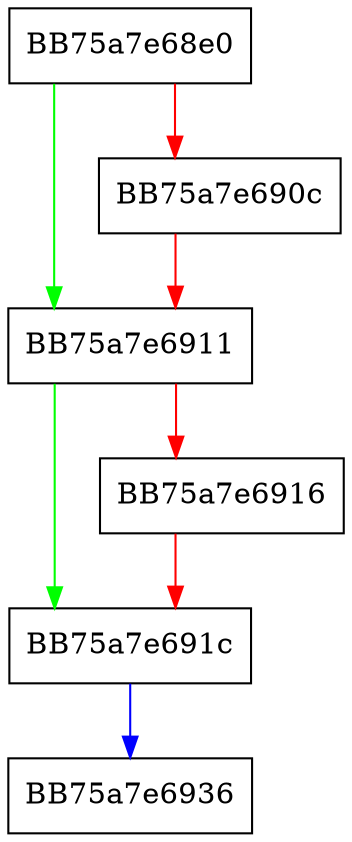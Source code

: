 digraph ResizeFile {
  node [shape="box"];
  graph [splines=ortho];
  BB75a7e68e0 -> BB75a7e6911 [color="green"];
  BB75a7e68e0 -> BB75a7e690c [color="red"];
  BB75a7e690c -> BB75a7e6911 [color="red"];
  BB75a7e6911 -> BB75a7e691c [color="green"];
  BB75a7e6911 -> BB75a7e6916 [color="red"];
  BB75a7e6916 -> BB75a7e691c [color="red"];
  BB75a7e691c -> BB75a7e6936 [color="blue"];
}